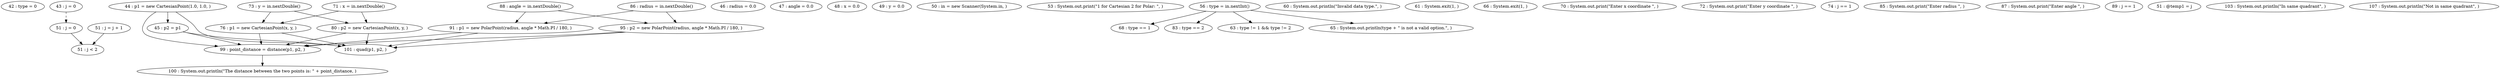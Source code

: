 digraph G {
"42 : type = 0"
"43 : j = 0"
"43 : j = 0" -> "51 : j = 0" [style=dashed]
"44 : p1 = new CartesianPoint(1.0, 1.0, )"
"44 : p1 = new CartesianPoint(1.0, 1.0, )" -> "45 : p2 = p1"
"44 : p1 = new CartesianPoint(1.0, 1.0, )" -> "101 : quad(p1, p2, )"
"44 : p1 = new CartesianPoint(1.0, 1.0, )" -> "99 : point_distance = distance(p1, p2, )"
"45 : p2 = p1"
"45 : p2 = p1" -> "101 : quad(p1, p2, )"
"45 : p2 = p1" -> "99 : point_distance = distance(p1, p2, )"
"46 : radius = 0.0"
"47 : angle = 0.0"
"48 : x = 0.0"
"49 : y = 0.0"
"50 : in = new Scanner(System.in, )"
"51 : j = 0"
"51 : j = 0" -> "51 : j < 2"
"51 : j < 2"
"53 : System.out.print(\"1 for Cartesian 2 for Polar: \", )"
"99 : point_distance = distance(p1, p2, )"
"99 : point_distance = distance(p1, p2, )" -> "100 : System.out.println(\"The distance between the two points is: \" + point_distance, )"
"100 : System.out.println(\"The distance between the two points is: \" + point_distance, )"
"101 : quad(p1, p2, )"
"56 : type = in.nextInt()"
"56 : type = in.nextInt()" -> "68 : type == 1"
"56 : type = in.nextInt()" -> "83 : type == 2"
"56 : type = in.nextInt()" -> "63 : type != 1 && type != 2"
"56 : type = in.nextInt()" -> "65 : System.out.println(type + \" is not a valid option.\", )"
"63 : type != 1 && type != 2"
"60 : System.out.println(\"Invalid data type.\", )"
"61 : System.exit(1, )"
"65 : System.out.println(type + \" is not a valid option.\", )"
"66 : System.exit(1, )"
"68 : type == 1"
"70 : System.out.print(\"Enter x coordinate \", )"
"71 : x = in.nextDouble()"
"71 : x = in.nextDouble()" -> "76 : p1 = new CartesianPoint(x, y, )"
"71 : x = in.nextDouble()" -> "80 : p2 = new CartesianPoint(x, y, )"
"72 : System.out.print(\"Enter y coordinate \", )"
"73 : y = in.nextDouble()"
"73 : y = in.nextDouble()" -> "76 : p1 = new CartesianPoint(x, y, )"
"73 : y = in.nextDouble()" -> "80 : p2 = new CartesianPoint(x, y, )"
"74 : j == 1"
"76 : p1 = new CartesianPoint(x, y, )"
"76 : p1 = new CartesianPoint(x, y, )" -> "101 : quad(p1, p2, )"
"76 : p1 = new CartesianPoint(x, y, )" -> "99 : point_distance = distance(p1, p2, )"
"80 : p2 = new CartesianPoint(x, y, )"
"80 : p2 = new CartesianPoint(x, y, )" -> "101 : quad(p1, p2, )"
"80 : p2 = new CartesianPoint(x, y, )" -> "99 : point_distance = distance(p1, p2, )"
"83 : type == 2"
"85 : System.out.print(\"Enter radius \", )"
"86 : radius = in.nextDouble()"
"86 : radius = in.nextDouble()" -> "91 : p1 = new PolarPoint(radius, angle * Math.PI / 180, )"
"86 : radius = in.nextDouble()" -> "95 : p2 = new PolarPoint(radius, angle * Math.PI / 180, )"
"87 : System.out.print(\"Enter angle \", )"
"88 : angle = in.nextDouble()"
"88 : angle = in.nextDouble()" -> "91 : p1 = new PolarPoint(radius, angle * Math.PI / 180, )"
"88 : angle = in.nextDouble()" -> "95 : p2 = new PolarPoint(radius, angle * Math.PI / 180, )"
"89 : j == 1"
"91 : p1 = new PolarPoint(radius, angle * Math.PI / 180, )"
"91 : p1 = new PolarPoint(radius, angle * Math.PI / 180, )" -> "101 : quad(p1, p2, )"
"91 : p1 = new PolarPoint(radius, angle * Math.PI / 180, )" -> "99 : point_distance = distance(p1, p2, )"
"95 : p2 = new PolarPoint(radius, angle * Math.PI / 180, )"
"95 : p2 = new PolarPoint(radius, angle * Math.PI / 180, )" -> "101 : quad(p1, p2, )"
"95 : p2 = new PolarPoint(radius, angle * Math.PI / 180, )" -> "99 : point_distance = distance(p1, p2, )"
"51 : @temp1 = j"
"51 : j = j + 1"
"51 : j = j + 1" -> "51 : j < 2"
"103 : System.out.println(\"In same quadrant\", )"
"107 : System.out.println(\"Not in same quadrant\", )"
}